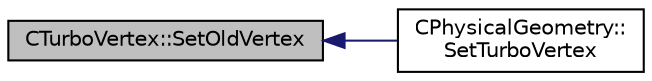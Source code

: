 digraph "CTurboVertex::SetOldVertex"
{
  edge [fontname="Helvetica",fontsize="10",labelfontname="Helvetica",labelfontsize="10"];
  node [fontname="Helvetica",fontsize="10",shape=record];
  rankdir="LR";
  Node52 [label="CTurboVertex::SetOldVertex",height=0.2,width=0.4,color="black", fillcolor="grey75", style="filled", fontcolor="black"];
  Node52 -> Node53 [dir="back",color="midnightblue",fontsize="10",style="solid",fontname="Helvetica"];
  Node53 [label="CPhysicalGeometry::\lSetTurboVertex",height=0.2,width=0.4,color="black", fillcolor="white", style="filled",URL="$class_c_physical_geometry.html#a51481bb8173c15758a94838d29c7f0c7",tooltip="Set turbo boundary vertex. "];
}
